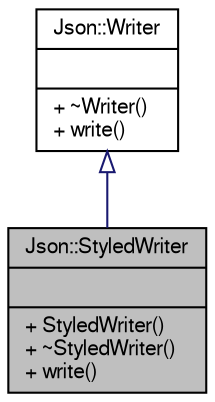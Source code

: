 digraph "Json::StyledWriter"
{
  edge [fontname="FreeSans",fontsize="10",labelfontname="FreeSans",labelfontsize="10"];
  node [fontname="FreeSans",fontsize="10",shape=record];
  Node1 [label="{Json::StyledWriter\n||+ StyledWriter()\l+ ~StyledWriter()\l+ write()\l}",height=0.2,width=0.4,color="black", fillcolor="grey75", style="filled" fontcolor="black"];
  Node2 -> Node1 [dir="back",color="midnightblue",fontsize="10",style="solid",arrowtail="onormal",fontname="FreeSans"];
  Node2 [label="{Json::Writer\n||+ ~Writer()\l+ write()\l}",height=0.2,width=0.4,color="black", fillcolor="white", style="filled",URL="$class_json_1_1_writer.html",tooltip="Abstract class for writers. "];
}
